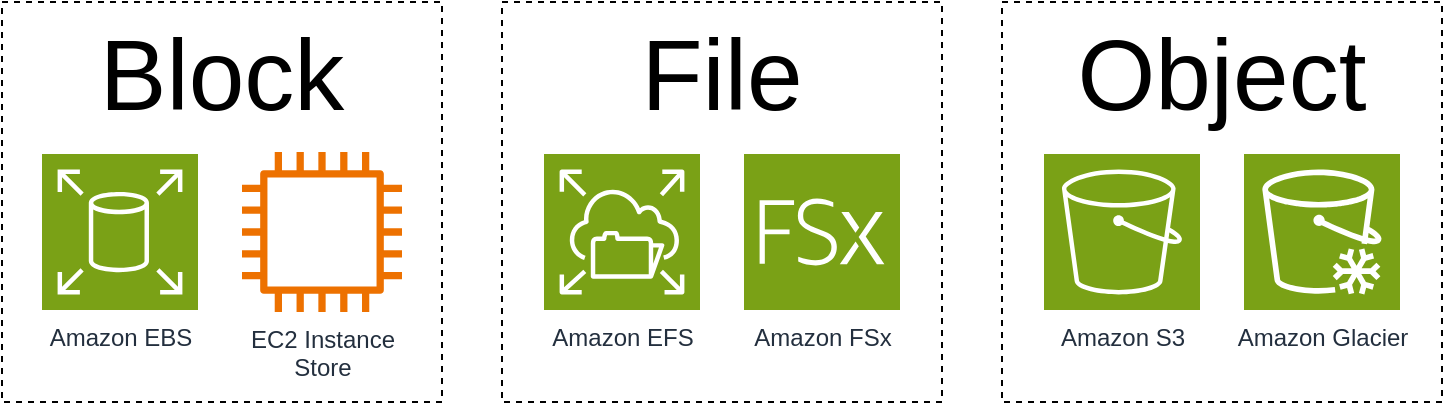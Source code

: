<mxfile version="26.0.4">
  <diagram name="Page-1" id="UBAhn5kUEA_sXNvje91w">
    <mxGraphModel dx="1114" dy="1198" grid="1" gridSize="10" guides="1" tooltips="1" connect="1" arrows="1" fold="1" page="1" pageScale="1" pageWidth="850" pageHeight="1100" math="0" shadow="0">
      <root>
        <mxCell id="0" />
        <mxCell id="1" parent="0" />
        <mxCell id="Qm3UcFOZ_NNxE--dNcaD-1" value="Block" style="rounded=0;whiteSpace=wrap;html=1;dashed=1;verticalAlign=top;fontSize=50;fillColor=none;" vertex="1" parent="1">
          <mxGeometry x="65" y="380" width="220" height="200" as="geometry" />
        </mxCell>
        <mxCell id="Qm3UcFOZ_NNxE--dNcaD-2" value="Amazon EBS" style="sketch=0;points=[[0,0,0],[0.25,0,0],[0.5,0,0],[0.75,0,0],[1,0,0],[0,1,0],[0.25,1,0],[0.5,1,0],[0.75,1,0],[1,1,0],[0,0.25,0],[0,0.5,0],[0,0.75,0],[1,0.25,0],[1,0.5,0],[1,0.75,0]];outlineConnect=0;fontColor=#232F3E;fillColor=#7AA116;strokeColor=#ffffff;dashed=0;verticalLabelPosition=bottom;verticalAlign=top;align=center;html=1;fontSize=12;fontStyle=0;aspect=fixed;shape=mxgraph.aws4.resourceIcon;resIcon=mxgraph.aws4.elastic_block_store;" vertex="1" parent="1">
          <mxGeometry x="85" y="456" width="78" height="78" as="geometry" />
        </mxCell>
        <mxCell id="Qm3UcFOZ_NNxE--dNcaD-5" value="EC2 Instance&lt;div&gt;Store&lt;/div&gt;" style="sketch=0;outlineConnect=0;fontColor=#232F3E;gradientColor=none;fillColor=#ED7100;strokeColor=none;dashed=0;verticalLabelPosition=bottom;verticalAlign=top;align=center;html=1;fontSize=12;fontStyle=0;aspect=fixed;pointerEvents=1;shape=mxgraph.aws4.instance2;" vertex="1" parent="1">
          <mxGeometry x="185" y="455" width="80" height="80" as="geometry" />
        </mxCell>
        <mxCell id="Qm3UcFOZ_NNxE--dNcaD-13" value="File" style="rounded=0;whiteSpace=wrap;html=1;dashed=1;verticalAlign=top;fontSize=50;fillColor=none;" vertex="1" parent="1">
          <mxGeometry x="315" y="380" width="220" height="200" as="geometry" />
        </mxCell>
        <mxCell id="Qm3UcFOZ_NNxE--dNcaD-16" value="Object" style="rounded=0;whiteSpace=wrap;html=1;dashed=1;verticalAlign=top;fontSize=50;fillColor=none;" vertex="1" parent="1">
          <mxGeometry x="565" y="380" width="220" height="200" as="geometry" />
        </mxCell>
        <mxCell id="Qm3UcFOZ_NNxE--dNcaD-19" value="Amazon EFS" style="sketch=0;points=[[0,0,0],[0.25,0,0],[0.5,0,0],[0.75,0,0],[1,0,0],[0,1,0],[0.25,1,0],[0.5,1,0],[0.75,1,0],[1,1,0],[0,0.25,0],[0,0.5,0],[0,0.75,0],[1,0.25,0],[1,0.5,0],[1,0.75,0]];outlineConnect=0;fontColor=#232F3E;fillColor=#7AA116;strokeColor=#ffffff;dashed=0;verticalLabelPosition=bottom;verticalAlign=top;align=center;html=1;fontSize=12;fontStyle=0;aspect=fixed;shape=mxgraph.aws4.resourceIcon;resIcon=mxgraph.aws4.elastic_file_system;" vertex="1" parent="1">
          <mxGeometry x="336" y="456" width="78" height="78" as="geometry" />
        </mxCell>
        <mxCell id="Qm3UcFOZ_NNxE--dNcaD-20" value="Amazon FSx" style="sketch=0;points=[[0,0,0],[0.25,0,0],[0.5,0,0],[0.75,0,0],[1,0,0],[0,1,0],[0.25,1,0],[0.5,1,0],[0.75,1,0],[1,1,0],[0,0.25,0],[0,0.5,0],[0,0.75,0],[1,0.25,0],[1,0.5,0],[1,0.75,0]];outlineConnect=0;fontColor=#232F3E;fillColor=#7AA116;strokeColor=#ffffff;dashed=0;verticalLabelPosition=bottom;verticalAlign=top;align=center;html=1;fontSize=12;fontStyle=0;aspect=fixed;shape=mxgraph.aws4.resourceIcon;resIcon=mxgraph.aws4.fsx;" vertex="1" parent="1">
          <mxGeometry x="436" y="456" width="78" height="78" as="geometry" />
        </mxCell>
        <mxCell id="Qm3UcFOZ_NNxE--dNcaD-21" value="Amazon S3" style="sketch=0;points=[[0,0,0],[0.25,0,0],[0.5,0,0],[0.75,0,0],[1,0,0],[0,1,0],[0.25,1,0],[0.5,1,0],[0.75,1,0],[1,1,0],[0,0.25,0],[0,0.5,0],[0,0.75,0],[1,0.25,0],[1,0.5,0],[1,0.75,0]];outlineConnect=0;fontColor=#232F3E;fillColor=#7AA116;strokeColor=#ffffff;dashed=0;verticalLabelPosition=bottom;verticalAlign=top;align=center;html=1;fontSize=12;fontStyle=0;aspect=fixed;shape=mxgraph.aws4.resourceIcon;resIcon=mxgraph.aws4.s3;" vertex="1" parent="1">
          <mxGeometry x="586" y="456" width="78" height="78" as="geometry" />
        </mxCell>
        <mxCell id="Qm3UcFOZ_NNxE--dNcaD-22" value="Amazon Glacier" style="sketch=0;points=[[0,0,0],[0.25,0,0],[0.5,0,0],[0.75,0,0],[1,0,0],[0,1,0],[0.25,1,0],[0.5,1,0],[0.75,1,0],[1,1,0],[0,0.25,0],[0,0.5,0],[0,0.75,0],[1,0.25,0],[1,0.5,0],[1,0.75,0]];outlineConnect=0;fontColor=#232F3E;fillColor=#7AA116;strokeColor=#ffffff;dashed=0;verticalLabelPosition=bottom;verticalAlign=top;align=center;html=1;fontSize=12;fontStyle=0;aspect=fixed;shape=mxgraph.aws4.resourceIcon;resIcon=mxgraph.aws4.glacier;" vertex="1" parent="1">
          <mxGeometry x="686" y="456" width="78" height="78" as="geometry" />
        </mxCell>
      </root>
    </mxGraphModel>
  </diagram>
</mxfile>
